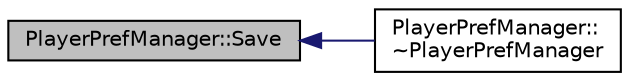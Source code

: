 digraph "PlayerPrefManager::Save"
{
  edge [fontname="Helvetica",fontsize="10",labelfontname="Helvetica",labelfontsize="10"];
  node [fontname="Helvetica",fontsize="10",shape=record];
  rankdir="LR";
  Node44 [label="PlayerPrefManager::Save",height=0.2,width=0.4,color="black", fillcolor="grey75", style="filled", fontcolor="black"];
  Node44 -> Node45 [dir="back",color="midnightblue",fontsize="10",style="solid",fontname="Helvetica"];
  Node45 [label="PlayerPrefManager::\l~PlayerPrefManager",height=0.2,width=0.4,color="black", fillcolor="white", style="filled",URL="$class_player_pref_manager.html#a594e8fd11a2a5476a8a06e53253214bb"];
}
